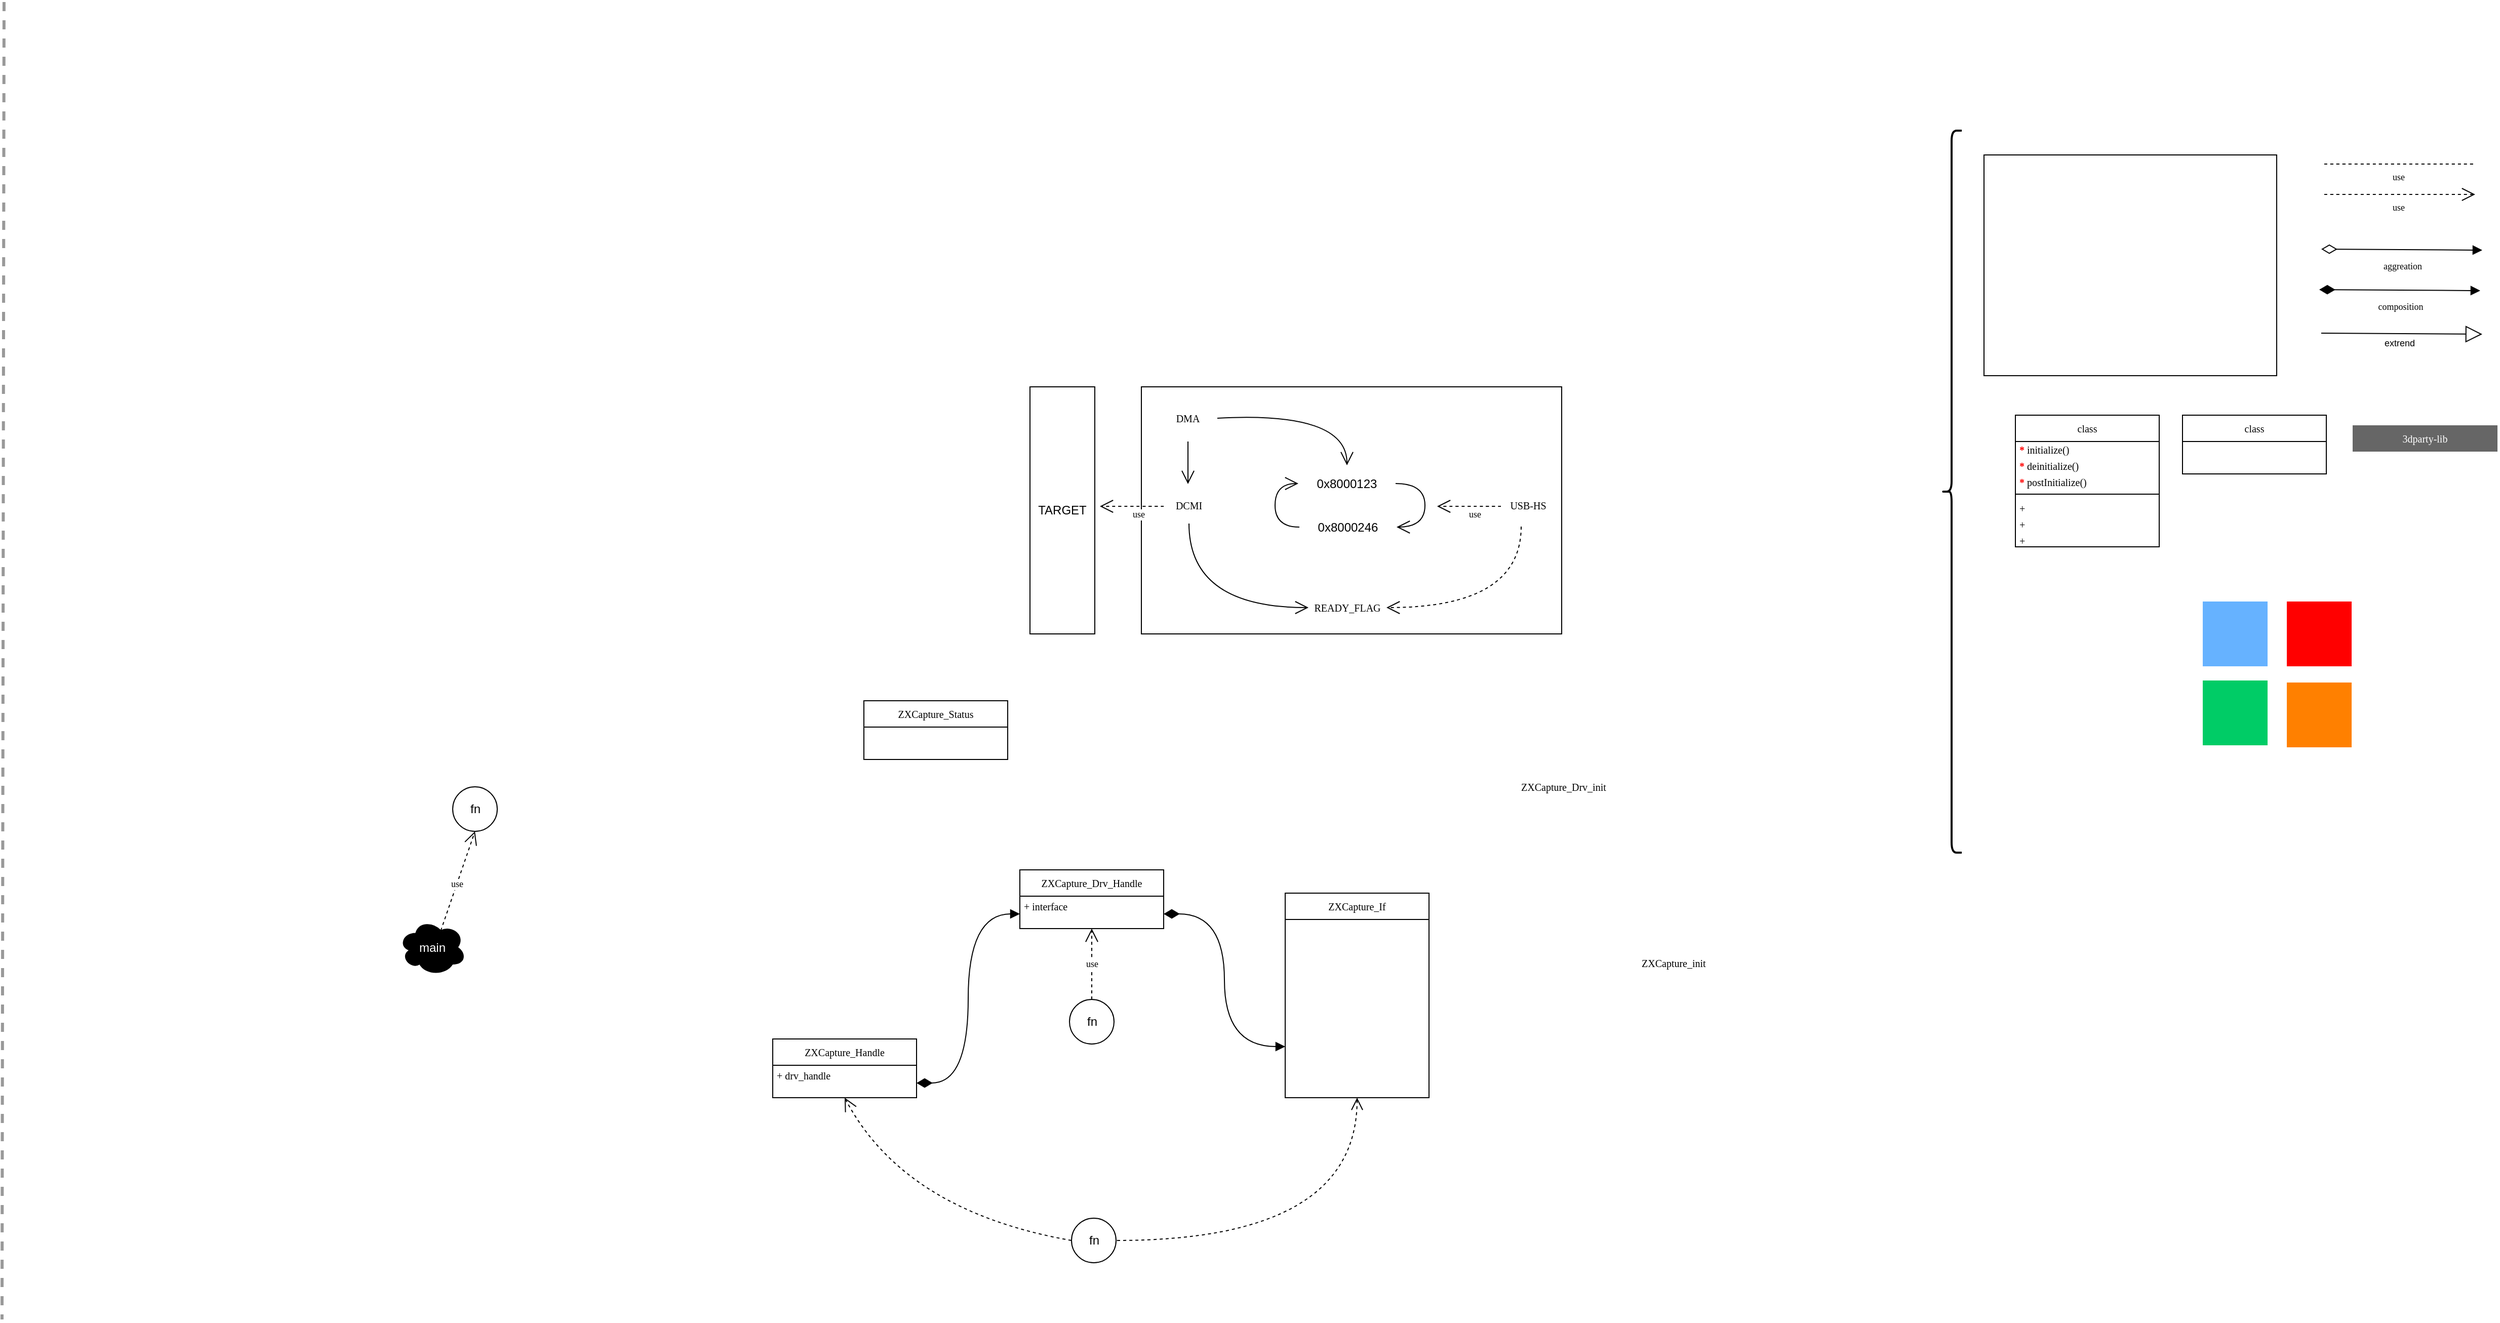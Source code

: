 <mxfile version="21.2.8" type="device">
  <diagram id="9-ScYU7kfe68C4DKRraS" name="Page-1">
    <mxGraphModel dx="438" dy="2028" grid="0" gridSize="10" guides="0" tooltips="0" connect="1" arrows="1" fold="0" page="0" pageScale="1" pageWidth="1169" pageHeight="827" math="0" shadow="0">
      <root>
        <mxCell id="0" />
        <mxCell id="1" parent="0" />
        <mxCell id="GN-Ucxt75YCjXnvT8Nbf-5" value="" style="rounded=0;whiteSpace=wrap;html=1;strokeWidth=1;fillColor=none;fontSize=8;fontFamily=Lucida Console;fontStyle=0;perimeterSpacing=0;glass=0;strokeColor=#000000;allowArrows=0;connectable=1;movable=1;resizable=1;rotatable=1;deletable=1;editable=1;" parent="1" vertex="1">
          <mxGeometry x="2010" y="-678" width="415" height="244" as="geometry" />
        </mxCell>
        <mxCell id="GN-Ucxt75YCjXnvT8Nbf-4" value="&lt;span style=&quot;color: rgb(0, 0, 0); font-family: &amp;quot;Lucida Console&amp;quot;; font-size: 10px; font-style: normal; font-variant-ligatures: normal; font-variant-caps: normal; font-weight: 400; letter-spacing: normal; orphans: 2; text-indent: 0px; text-transform: none; widows: 2; word-spacing: 0px; -webkit-text-stroke-width: 0px; background-color: rgb(255, 255, 255); text-decoration-thickness: initial; text-decoration-style: initial; text-decoration-color: initial; float: none; display: inline !important;&quot;&gt;USB-HS&lt;/span&gt;" style="text;whiteSpace=wrap;html=1;verticalAlign=middle;align=center;" parent="1" vertex="1">
          <mxGeometry x="2363" y="-579" width="58" height="36" as="geometry" />
        </mxCell>
        <mxCell id="Mf-MV1FuLL6bhs2zmzvX-1" value="" style="rounded=0;whiteSpace=wrap;html=1;strokeWidth=1;fillColor=none;fontSize=8;fontFamily=Lucida Console;fontStyle=0;perimeterSpacing=0;glass=0;strokeColor=#000000;allowArrows=0;connectable=1;movable=1;resizable=1;rotatable=1;deletable=1;editable=1;" parent="1" vertex="1">
          <mxGeometry x="2842" y="-907" width="289" height="218" as="geometry" />
        </mxCell>
        <mxCell id="oNCUHkzmY4Tm4qRxMKzp-205" value="use" style="endArrow=open;endFill=0;endSize=11;html=1;startArrow=none;startFill=0;startSize=10;fontSize=9;fontFamily=Lucida Console;fontStyle=0;dashed=1;curved=1;strokeWidth=1;" parent="1" edge="1">
          <mxGeometry x="-0.02" y="-13" width="160" relative="1" as="geometry">
            <mxPoint x="3178" y="-868" as="sourcePoint" />
            <mxPoint x="3327" y="-868" as="targetPoint" />
            <mxPoint as="offset" />
          </mxGeometry>
        </mxCell>
        <mxCell id="oNCUHkzmY4Tm4qRxMKzp-222" value="" style="shape=curlyBracket;whiteSpace=wrap;html=1;rounded=1;strokeColor=#000000;fontSize=23;fontColor=#000000;fillColor=#FFFFFF;strokeWidth=2;" parent="1" vertex="1">
          <mxGeometry x="2800" y="-931" width="20" height="713" as="geometry" />
        </mxCell>
        <mxCell id="oNCUHkzmY4Tm4qRxMKzp-271" value="" style="endArrow=none;html=1;fillColor=#0000FF;gradientColor=none;fontFamily=Lucida Console;fontSize=9;strokeWidth=3;strokeColor=#999999;endFill=0;startArrow=none;startFill=0;rounded=0;dashed=1;movable=1;resizable=1;rotatable=1;deletable=1;editable=1;connectable=1;" parent="1" edge="1">
          <mxGeometry width="50" height="50" relative="1" as="geometry">
            <mxPoint x="887" y="-1058" as="sourcePoint" />
            <mxPoint x="885" y="243" as="targetPoint" />
          </mxGeometry>
        </mxCell>
        <mxCell id="F1eg-vaMN6bukU5fUnCi-1" value="" style="endArrow=diamondThin;endFill=0;endSize=13;html=1;startArrow=block;startFill=1;startSize=7;fontSize=8;fontFamily=Lucida Console;fontStyle=0;" parent="1" edge="1">
          <mxGeometry width="160" relative="1" as="geometry">
            <mxPoint x="3334" y="-813" as="sourcePoint" />
            <mxPoint x="3175" y="-814" as="targetPoint" />
          </mxGeometry>
        </mxCell>
        <mxCell id="F1eg-vaMN6bukU5fUnCi-2" value="aggreation" style="text;html=1;resizable=0;points=[];align=center;verticalAlign=middle;labelBackgroundColor=#ffffff;fontSize=9;fontFamily=Lucida Console;fontStyle=0" parent="F1eg-vaMN6bukU5fUnCi-1" vertex="1" connectable="0">
          <mxGeometry x="-0.339" y="12" relative="1" as="geometry">
            <mxPoint x="-27" y="4" as="offset" />
          </mxGeometry>
        </mxCell>
        <mxCell id="F1eg-vaMN6bukU5fUnCi-5" value="" style="endArrow=diamondThin;endFill=1;endSize=13;html=1;startArrow=block;startFill=1;startSize=7;fontSize=8;fontFamily=Lucida Console;fontStyle=0;" parent="1" edge="1">
          <mxGeometry width="160" relative="1" as="geometry">
            <mxPoint x="3332" y="-773" as="sourcePoint" />
            <mxPoint x="3173" y="-774" as="targetPoint" />
          </mxGeometry>
        </mxCell>
        <mxCell id="F1eg-vaMN6bukU5fUnCi-6" value="composition" style="text;html=1;resizable=0;points=[];align=center;verticalAlign=middle;labelBackgroundColor=#ffffff;fontSize=9;fontFamily=Lucida Console;fontStyle=0" parent="F1eg-vaMN6bukU5fUnCi-5" vertex="1" connectable="0">
          <mxGeometry x="-0.339" y="12" relative="1" as="geometry">
            <mxPoint x="-27" y="4" as="offset" />
          </mxGeometry>
        </mxCell>
        <mxCell id="F1eg-vaMN6bukU5fUnCi-7" value="" style="endArrow=block;endSize=14;endFill=0;html=1;fontSize=10;fontFamily=Lucida Console;fontStyle=0;" parent="1" edge="1">
          <mxGeometry width="160" relative="1" as="geometry">
            <mxPoint x="3175" y="-731" as="sourcePoint" />
            <mxPoint x="3334" y="-730" as="targetPoint" />
          </mxGeometry>
        </mxCell>
        <mxCell id="F1eg-vaMN6bukU5fUnCi-8" value="extrend" style="edgeLabel;html=1;align=center;verticalAlign=middle;resizable=0;points=[];fontSize=9;" parent="F1eg-vaMN6bukU5fUnCi-7" vertex="1" connectable="0">
          <mxGeometry x="0.379" y="-2" relative="1" as="geometry">
            <mxPoint x="-33" y="7" as="offset" />
          </mxGeometry>
        </mxCell>
        <mxCell id="F1eg-vaMN6bukU5fUnCi-9" value="use" style="endArrow=none;endFill=0;endSize=11;html=1;startArrow=none;startFill=0;startSize=10;fontSize=9;fontFamily=Lucida Console;fontStyle=0;dashed=1;curved=1;strokeWidth=1;" parent="1" edge="1">
          <mxGeometry x="-0.02" y="-13" width="160" relative="1" as="geometry">
            <mxPoint x="3178" y="-898" as="sourcePoint" />
            <mxPoint x="3327" y="-898" as="targetPoint" />
            <mxPoint as="offset" />
          </mxGeometry>
        </mxCell>
        <mxCell id="F1eg-vaMN6bukU5fUnCi-18" value="class" style="swimlane;fontStyle=0;childLayout=stackLayout;horizontal=1;startSize=26;horizontalStack=0;resizeParent=1;resizeParentMax=0;resizeLast=0;collapsible=1;marginBottom=0;strokeWidth=1;fontSize=10;fontFamily=Lucida Console;fillColor=#FFFFFF;fontColor=#000000;" parent="1" vertex="1">
          <mxGeometry x="3038" y="-650" width="142" height="58" as="geometry">
            <mxRectangle x="1538" y="-606.5" width="93" height="26" as="alternateBounds" />
          </mxGeometry>
        </mxCell>
        <mxCell id="F1eg-vaMN6bukU5fUnCi-19" value="&amp;nbsp;" style="text;strokeColor=none;fillColor=none;align=left;verticalAlign=top;spacingLeft=4;spacingRight=0;overflow=hidden;rotatable=0;points=[[0,0.5],[1,0.5]];portConstraint=eastwest;strokeWidth=1;fontSize=10;fontFamily=Lucida Console;fontStyle=0;html=1;spacing=0;connectable=0;" parent="F1eg-vaMN6bukU5fUnCi-18" vertex="1">
          <mxGeometry y="26" width="142" height="16" as="geometry" />
        </mxCell>
        <mxCell id="F1eg-vaMN6bukU5fUnCi-20" value="&amp;nbsp;" style="text;strokeColor=none;fillColor=none;align=left;verticalAlign=top;spacingLeft=4;spacingRight=0;overflow=hidden;rotatable=0;points=[[0,0.5],[1,0.5]];portConstraint=eastwest;strokeWidth=1;fontSize=10;fontFamily=Lucida Console;fontStyle=0;html=1;spacing=0;connectable=0;" parent="F1eg-vaMN6bukU5fUnCi-18" vertex="1">
          <mxGeometry y="42" width="142" height="16" as="geometry" />
        </mxCell>
        <mxCell id="F1eg-vaMN6bukU5fUnCi-21" value="3dparty-lib" style="swimlane;fontStyle=0;childLayout=stackLayout;horizontal=1;startSize=26;horizontalStack=0;resizeParent=1;resizeParentMax=0;resizeLast=0;collapsible=1;marginBottom=0;strokeWidth=1;fontSize=10;fontFamily=Lucida Console;fontColor=#FFFFFF;strokeColor=none;fillColor=#666666;" parent="1" vertex="1" collapsed="1">
          <mxGeometry x="3206" y="-640" width="143" height="26" as="geometry">
            <mxRectangle x="5930" y="755" width="168" height="47" as="alternateBounds" />
          </mxGeometry>
        </mxCell>
        <mxCell id="F1eg-vaMN6bukU5fUnCi-22" value="class" style="swimlane;fontStyle=0;childLayout=stackLayout;horizontal=1;startSize=26;horizontalStack=0;resizeParent=1;resizeParentMax=0;resizeLast=0;collapsible=1;marginBottom=0;strokeWidth=1;fontSize=10;fontFamily=Lucida Console;fillColor=#FFFFFF;fontColor=#000000;" parent="1" vertex="1">
          <mxGeometry x="2873" y="-650" width="142" height="130" as="geometry">
            <mxRectangle x="1538" y="-606.5" width="93" height="26" as="alternateBounds" />
          </mxGeometry>
        </mxCell>
        <mxCell id="F1eg-vaMN6bukU5fUnCi-23" value="&lt;font style=&quot;font-size: 10px;&quot; color=&quot;#ff0000&quot;&gt;&lt;b style=&quot;font-size: 10px;&quot;&gt;*&lt;/b&gt;&lt;/font&gt; initialize()" style="text;strokeColor=none;fillColor=none;align=left;verticalAlign=middle;spacingLeft=4;spacingRight=0;overflow=hidden;rotatable=0;points=[[0,0.5],[1,0.5]];portConstraint=eastwest;strokeWidth=1;fontSize=10;fontFamily=Lucida Console;fontStyle=0;html=1;spacing=0;" parent="F1eg-vaMN6bukU5fUnCi-22" vertex="1">
          <mxGeometry y="26" width="142" height="16" as="geometry" />
        </mxCell>
        <mxCell id="F1eg-vaMN6bukU5fUnCi-24" value="&lt;font style=&quot;font-size: 10px;&quot; color=&quot;#ff0000&quot;&gt;&lt;b style=&quot;font-size: 10px;&quot;&gt;*&lt;/b&gt;&lt;/font&gt; deinitialize()" style="text;strokeColor=none;fillColor=none;align=left;verticalAlign=middle;spacingLeft=4;spacingRight=0;overflow=hidden;rotatable=0;points=[[0,0.5],[1,0.5]];portConstraint=eastwest;strokeWidth=1;fontSize=10;fontFamily=Lucida Console;fontStyle=0;html=1;spacing=0;" parent="F1eg-vaMN6bukU5fUnCi-22" vertex="1">
          <mxGeometry y="42" width="142" height="16" as="geometry" />
        </mxCell>
        <mxCell id="F1eg-vaMN6bukU5fUnCi-25" value="&lt;font style=&quot;font-size: 10px;&quot; color=&quot;#ff0000&quot;&gt;&lt;b style=&quot;font-size: 10px;&quot;&gt;*&lt;/b&gt;&lt;/font&gt; postInitialize()" style="text;strokeColor=none;fillColor=none;align=left;verticalAlign=middle;spacingLeft=4;spacingRight=0;overflow=hidden;rotatable=0;points=[[0,0.5],[1,0.5]];portConstraint=eastwest;strokeWidth=1;fontSize=10;fontFamily=Lucida Console;fontStyle=0;html=1;spacing=0;" parent="F1eg-vaMN6bukU5fUnCi-22" vertex="1">
          <mxGeometry y="58" width="142" height="16" as="geometry" />
        </mxCell>
        <mxCell id="F1eg-vaMN6bukU5fUnCi-26" value="" style="line;strokeWidth=1;fillColor=#ffffff;align=left;verticalAlign=middle;spacingTop=-1;spacingLeft=3;spacingRight=3;rotatable=0;labelPosition=right;points=[];portConstraint=eastwest;fontSize=10;fontFamily=Lucida Console;fontStyle=0" parent="F1eg-vaMN6bukU5fUnCi-22" vertex="1">
          <mxGeometry y="74" width="142" height="8" as="geometry" />
        </mxCell>
        <mxCell id="F1eg-vaMN6bukU5fUnCi-27" value="+&amp;nbsp;" style="text;strokeColor=none;fillColor=none;align=left;verticalAlign=top;spacingLeft=4;spacingRight=0;overflow=hidden;rotatable=0;points=[[0,0.5],[1,0.5]];portConstraint=eastwest;fontSize=10;fontFamily=Lucida Console;fontStyle=0;html=1;spacing=0;" parent="F1eg-vaMN6bukU5fUnCi-22" vertex="1">
          <mxGeometry y="82" width="142" height="16" as="geometry" />
        </mxCell>
        <mxCell id="F1eg-vaMN6bukU5fUnCi-28" value="+&amp;nbsp;" style="text;strokeColor=none;fillColor=none;align=left;verticalAlign=top;spacingLeft=4;spacingRight=0;overflow=hidden;rotatable=0;points=[[0,0.5],[1,0.5]];portConstraint=eastwest;strokeWidth=1;fontSize=10;fontFamily=Lucida Console;fontStyle=0;html=1;spacing=0;" parent="F1eg-vaMN6bukU5fUnCi-22" vertex="1">
          <mxGeometry y="98" width="142" height="16" as="geometry" />
        </mxCell>
        <mxCell id="F1eg-vaMN6bukU5fUnCi-29" value="+&amp;nbsp;" style="text;strokeColor=none;fillColor=none;align=left;verticalAlign=top;spacingLeft=4;spacingRight=0;overflow=hidden;rotatable=0;points=[[0,0.5],[1,0.5]];portConstraint=eastwest;strokeWidth=1;fontSize=10;fontFamily=Lucida Console;fontStyle=0;html=1;spacing=0;" parent="F1eg-vaMN6bukU5fUnCi-22" vertex="1">
          <mxGeometry y="114" width="142" height="16" as="geometry" />
        </mxCell>
        <mxCell id="F1eg-vaMN6bukU5fUnCi-78" value="" style="rounded=0;whiteSpace=wrap;html=1;strokeWidth=1;fillColor=#66B2FF;fontSize=8;fontFamily=Lucida Console;fontStyle=0;perimeterSpacing=0;glass=0;strokeColor=none;allowArrows=0;connectable=1;movable=1;resizable=1;rotatable=1;deletable=1;editable=1;" parent="1" vertex="1">
          <mxGeometry x="3058" y="-466" width="64" height="64" as="geometry" />
        </mxCell>
        <mxCell id="F1eg-vaMN6bukU5fUnCi-79" value="" style="rounded=0;whiteSpace=wrap;html=1;strokeWidth=1;fillColor=#FF0000;fontSize=8;fontFamily=Lucida Console;fontStyle=0;perimeterSpacing=0;glass=0;strokeColor=none;allowArrows=0;connectable=1;movable=1;resizable=1;rotatable=1;deletable=1;editable=1;" parent="1" vertex="1">
          <mxGeometry x="3141" y="-466" width="64" height="64" as="geometry" />
        </mxCell>
        <mxCell id="F1eg-vaMN6bukU5fUnCi-80" value="" style="rounded=0;whiteSpace=wrap;html=1;strokeWidth=1;fillColor=#00CC66;fontSize=8;fontFamily=Lucida Console;fontStyle=0;perimeterSpacing=0;glass=0;strokeColor=none;allowArrows=0;connectable=1;movable=1;resizable=1;rotatable=1;deletable=1;editable=1;" parent="1" vertex="1">
          <mxGeometry x="3058" y="-388" width="64" height="64" as="geometry" />
        </mxCell>
        <mxCell id="F1eg-vaMN6bukU5fUnCi-81" value="" style="rounded=0;whiteSpace=wrap;html=1;strokeWidth=1;fillColor=#FF8000;fontSize=8;fontFamily=Lucida Console;fontStyle=0;perimeterSpacing=0;glass=0;strokeColor=none;allowArrows=0;connectable=1;movable=1;resizable=1;rotatable=1;deletable=1;editable=1;" parent="1" vertex="1">
          <mxGeometry x="3141" y="-386" width="64" height="64" as="geometry" />
        </mxCell>
        <mxCell id="EjrDlikkk498uLcJ7KEH-8" value="&lt;span style=&quot;color: rgb(0, 0, 0); font-family: &amp;quot;Lucida Console&amp;quot;; font-size: 10px; font-style: normal; font-variant-ligatures: normal; font-variant-caps: normal; font-weight: 400; letter-spacing: normal; orphans: 2; text-indent: 0px; text-transform: none; widows: 2; word-spacing: 0px; -webkit-text-stroke-width: 0px; background-color: rgb(255, 255, 255); text-decoration-thickness: initial; text-decoration-style: initial; text-decoration-color: initial; float: none; display: inline !important;&quot;&gt;DCMI&lt;/span&gt;" style="text;whiteSpace=wrap;html=1;verticalAlign=middle;align=center;" parent="1" vertex="1">
          <mxGeometry x="2028" y="-579" width="58" height="36" as="geometry" />
        </mxCell>
        <mxCell id="EjrDlikkk498uLcJ7KEH-9" value="&lt;span style=&quot;color: rgb(0, 0, 0); font-family: &amp;quot;Lucida Console&amp;quot;; font-size: 10px; font-style: normal; font-variant-ligatures: normal; font-variant-caps: normal; font-weight: 400; letter-spacing: normal; orphans: 2; text-indent: 0px; text-transform: none; widows: 2; word-spacing: 0px; -webkit-text-stroke-width: 0px; background-color: rgb(255, 255, 255); text-decoration-thickness: initial; text-decoration-style: initial; text-decoration-color: initial; float: none; display: inline !important;&quot;&gt;DMA&lt;/span&gt;" style="text;whiteSpace=wrap;html=1;verticalAlign=middle;align=center;" parent="1" vertex="1">
          <mxGeometry x="2027" y="-665" width="58" height="36" as="geometry" />
        </mxCell>
        <mxCell id="EjrDlikkk498uLcJ7KEH-18" value="" style="endArrow=open;endFill=0;endSize=11;html=1;startArrow=none;startFill=0;startSize=10;fontSize=9;fontFamily=Lucida Console;fontStyle=0;curved=1;strokeWidth=1;" parent="1" edge="1">
          <mxGeometry width="160" relative="1" as="geometry">
            <mxPoint x="2056" y="-624" as="sourcePoint" />
            <mxPoint x="2056" y="-582" as="targetPoint" />
          </mxGeometry>
        </mxCell>
        <mxCell id="EjrDlikkk498uLcJ7KEH-19" value="" style="endArrow=open;endFill=0;endSize=11;html=1;startArrow=none;startFill=0;startSize=10;fontSize=9;fontFamily=Lucida Console;fontStyle=0;curved=1;strokeWidth=1;exitX=1;exitY=0.5;exitDx=0;exitDy=0;entryX=0.5;entryY=0;entryDx=0;entryDy=0;" parent="1" source="EjrDlikkk498uLcJ7KEH-9" target="EW_HQ5GmBRbtXej1Cz0Y-2" edge="1">
          <mxGeometry width="160" relative="1" as="geometry">
            <mxPoint x="2096" y="-620" as="sourcePoint" />
            <mxPoint x="2215" y="-620" as="targetPoint" />
            <Array as="points">
              <mxPoint x="2213" y="-654" />
            </Array>
          </mxGeometry>
        </mxCell>
        <mxCell id="EjrDlikkk498uLcJ7KEH-21" value="&lt;span style=&quot;color: rgb(0, 0, 0); font-family: &amp;quot;Lucida Console&amp;quot;; font-size: 10px; font-style: normal; font-variant-ligatures: normal; font-variant-caps: normal; font-weight: 400; letter-spacing: normal; orphans: 2; text-indent: 0px; text-transform: none; widows: 2; word-spacing: 0px; -webkit-text-stroke-width: 0px; background-color: rgb(255, 255, 255); text-decoration-thickness: initial; text-decoration-style: initial; text-decoration-color: initial; float: none; display: inline !important;&quot;&gt;READY_FLAG&lt;/span&gt;" style="text;whiteSpace=wrap;html=1;verticalAlign=middle;align=center;" parent="1" vertex="1">
          <mxGeometry x="2175" y="-478" width="77" height="36" as="geometry" />
        </mxCell>
        <mxCell id="EjrDlikkk498uLcJ7KEH-22" value="" style="endArrow=open;endFill=0;endSize=11;html=1;startArrow=none;startFill=0;startSize=11;fontSize=9;fontFamily=Lucida Console;fontStyle=0;curved=1;strokeWidth=1;edgeStyle=orthogonalEdgeStyle;entryX=0;entryY=0.5;entryDx=0;entryDy=0;exitX=0.5;exitY=1;exitDx=0;exitDy=0;" parent="1" source="EjrDlikkk498uLcJ7KEH-8" target="EjrDlikkk498uLcJ7KEH-21" edge="1">
          <mxGeometry width="160" relative="1" as="geometry">
            <mxPoint x="2054" y="-508" as="sourcePoint" />
            <mxPoint x="2218.5" y="-263" as="targetPoint" />
          </mxGeometry>
        </mxCell>
        <mxCell id="EjrDlikkk498uLcJ7KEH-23" value="" style="endArrow=open;endFill=0;endSize=11;html=1;startArrow=none;startFill=0;startSize=10;fontSize=9;fontFamily=Lucida Console;fontStyle=0;dashed=1;curved=1;strokeWidth=1;entryX=1;entryY=0.5;entryDx=0;entryDy=0;edgeStyle=orthogonalEdgeStyle;" parent="1" target="EjrDlikkk498uLcJ7KEH-21" edge="1">
          <mxGeometry width="160" relative="1" as="geometry">
            <mxPoint x="2385" y="-540" as="sourcePoint" />
            <mxPoint x="2288" y="-472" as="targetPoint" />
            <Array as="points">
              <mxPoint x="2385" y="-460" />
            </Array>
          </mxGeometry>
        </mxCell>
        <mxCell id="EW_HQ5GmBRbtXej1Cz0Y-1" value="use" style="endArrow=open;endFill=0;endSize=11;html=1;startArrow=none;startFill=0;startSize=10;fontSize=9;fontFamily=Lucida Console;fontStyle=0;dashed=1;curved=1;strokeWidth=1;" parent="1" edge="1">
          <mxGeometry x="-0.206" y="8" width="160" relative="1" as="geometry">
            <mxPoint x="2032" y="-560" as="sourcePoint" />
            <mxPoint x="1969" y="-560" as="targetPoint" />
            <mxPoint as="offset" />
          </mxGeometry>
        </mxCell>
        <mxCell id="EW_HQ5GmBRbtXej1Cz0Y-6" value="" style="group" parent="1" vertex="1" connectable="0">
          <mxGeometry x="2142" y="-600.5" width="148" height="79" as="geometry" />
        </mxCell>
        <mxCell id="EW_HQ5GmBRbtXej1Cz0Y-2" value="0x8000123" style="text;whiteSpace=wrap;html=1;verticalAlign=middle;align=center;" parent="EW_HQ5GmBRbtXej1Cz0Y-6" vertex="1">
          <mxGeometry x="23" width="96" height="36" as="geometry" />
        </mxCell>
        <mxCell id="EW_HQ5GmBRbtXej1Cz0Y-3" value="0x8000246" style="text;whiteSpace=wrap;html=1;verticalAlign=middle;align=center;" parent="EW_HQ5GmBRbtXej1Cz0Y-6" vertex="1">
          <mxGeometry x="24" y="43" width="96" height="36" as="geometry" />
        </mxCell>
        <mxCell id="EW_HQ5GmBRbtXej1Cz0Y-4" value="" style="endArrow=open;endFill=0;endSize=11;html=1;startArrow=none;startFill=0;startSize=10;fontSize=9;fontFamily=Lucida Console;fontStyle=0;curved=1;strokeWidth=1;edgeStyle=orthogonalEdgeStyle;exitX=1;exitY=0.5;exitDx=0;exitDy=0;entryX=1;entryY=0.5;entryDx=0;entryDy=0;" parent="EW_HQ5GmBRbtXej1Cz0Y-6" source="EW_HQ5GmBRbtXej1Cz0Y-2" target="EW_HQ5GmBRbtXej1Cz0Y-3" edge="1">
          <mxGeometry width="160" relative="1" as="geometry">
            <mxPoint x="118" y="16" as="sourcePoint" />
            <mxPoint x="150" y="56" as="targetPoint" />
            <Array as="points">
              <mxPoint x="148" y="18" />
              <mxPoint x="148" y="61" />
            </Array>
          </mxGeometry>
        </mxCell>
        <mxCell id="EW_HQ5GmBRbtXej1Cz0Y-5" value="" style="endArrow=open;endFill=0;endSize=11;html=1;startArrow=none;startFill=0;startSize=10;fontSize=9;fontFamily=Lucida Console;fontStyle=0;strokeWidth=1;edgeStyle=orthogonalEdgeStyle;curved=1;entryX=0;entryY=0.5;entryDx=0;entryDy=0;exitX=0;exitY=0.5;exitDx=0;exitDy=0;" parent="EW_HQ5GmBRbtXej1Cz0Y-6" source="EW_HQ5GmBRbtXej1Cz0Y-3" target="EW_HQ5GmBRbtXej1Cz0Y-2" edge="1">
          <mxGeometry width="160" relative="1" as="geometry">
            <mxPoint x="28" y="62" as="sourcePoint" />
            <mxPoint x="-9" y="21" as="targetPoint" />
            <Array as="points">
              <mxPoint y="61" />
              <mxPoint y="18" />
            </Array>
          </mxGeometry>
        </mxCell>
        <mxCell id="EW_HQ5GmBRbtXej1Cz0Y-9" value="TARGET" style="rounded=0;whiteSpace=wrap;html=1;strokeWidth=1;fillColor=none;fontSize=12;fontFamily=Helvetica;fontStyle=0;perimeterSpacing=0;glass=0;strokeColor=#000000;allowArrows=0;connectable=1;movable=1;resizable=1;rotatable=1;deletable=1;editable=1;" parent="1" vertex="1">
          <mxGeometry x="1900" y="-678" width="64" height="244" as="geometry" />
        </mxCell>
        <mxCell id="uq8wiEYWMmZtZDBN8XcQ-1" value="use" style="endArrow=open;endFill=0;endSize=11;html=1;startArrow=none;startFill=0;startSize=10;fontSize=9;fontFamily=Lucida Console;fontStyle=0;dashed=1;curved=1;strokeWidth=1;" parent="1" edge="1">
          <mxGeometry x="-0.175" y="8" width="160" relative="1" as="geometry">
            <mxPoint x="2365" y="-560" as="sourcePoint" />
            <mxPoint x="2302" y="-560" as="targetPoint" />
            <mxPoint as="offset" />
          </mxGeometry>
        </mxCell>
        <mxCell id="uq8wiEYWMmZtZDBN8XcQ-2" value="ZXCapture_Status" style="swimlane;fontStyle=0;childLayout=stackLayout;horizontal=1;startSize=26;horizontalStack=0;resizeParent=1;resizeParentMax=0;resizeLast=0;collapsible=1;marginBottom=0;strokeWidth=1;fontSize=10;fontFamily=Lucida Console;fillColor=#FFFFFF;fontColor=#000000;" parent="1" vertex="1">
          <mxGeometry x="1736" y="-368" width="142" height="58" as="geometry">
            <mxRectangle x="1538" y="-606.5" width="93" height="26" as="alternateBounds" />
          </mxGeometry>
        </mxCell>
        <mxCell id="uq8wiEYWMmZtZDBN8XcQ-3" value="&amp;nbsp;" style="text;strokeColor=none;fillColor=none;align=left;verticalAlign=top;spacingLeft=4;spacingRight=0;overflow=hidden;rotatable=0;points=[[0,0.5],[1,0.5]];portConstraint=eastwest;strokeWidth=1;fontSize=10;fontFamily=Lucida Console;fontStyle=0;html=1;spacing=0;connectable=0;" parent="uq8wiEYWMmZtZDBN8XcQ-2" vertex="1">
          <mxGeometry y="26" width="142" height="16" as="geometry" />
        </mxCell>
        <mxCell id="uq8wiEYWMmZtZDBN8XcQ-4" value="&amp;nbsp;" style="text;strokeColor=none;fillColor=none;align=left;verticalAlign=top;spacingLeft=4;spacingRight=0;overflow=hidden;rotatable=0;points=[[0,0.5],[1,0.5]];portConstraint=eastwest;strokeWidth=1;fontSize=10;fontFamily=Lucida Console;fontStyle=0;html=1;spacing=0;connectable=0;" parent="uq8wiEYWMmZtZDBN8XcQ-2" vertex="1">
          <mxGeometry y="42" width="142" height="16" as="geometry" />
        </mxCell>
        <mxCell id="uq8wiEYWMmZtZDBN8XcQ-5" value="ZXCapture_If" style="swimlane;fontStyle=0;childLayout=stackLayout;horizontal=1;startSize=26;horizontalStack=0;resizeParent=1;resizeParentMax=0;resizeLast=0;collapsible=1;marginBottom=0;strokeWidth=1;fontSize=10;fontFamily=Lucida Console;fillColor=#FFFFFF;fontColor=#000000;" parent="1" vertex="1">
          <mxGeometry x="2152" y="-178" width="142" height="202" as="geometry">
            <mxRectangle x="1538" y="-606.5" width="93" height="26" as="alternateBounds" />
          </mxGeometry>
        </mxCell>
        <mxCell id="uq8wiEYWMmZtZDBN8XcQ-6" value="&amp;nbsp;" style="text;strokeColor=none;fillColor=none;align=left;verticalAlign=top;spacingLeft=4;spacingRight=0;overflow=hidden;rotatable=0;points=[[0,0.5],[1,0.5]];portConstraint=eastwest;strokeWidth=1;fontSize=10;fontFamily=Lucida Console;fontStyle=0;html=1;spacing=0;connectable=0;" parent="uq8wiEYWMmZtZDBN8XcQ-5" vertex="1">
          <mxGeometry y="26" width="142" height="16" as="geometry" />
        </mxCell>
        <mxCell id="uq8wiEYWMmZtZDBN8XcQ-7" value="&amp;nbsp;" style="text;strokeColor=none;fillColor=none;align=left;verticalAlign=top;spacingLeft=4;spacingRight=0;overflow=hidden;rotatable=0;points=[[0,0.5],[1,0.5]];portConstraint=eastwest;strokeWidth=1;fontSize=10;fontFamily=Lucida Console;fontStyle=0;html=1;spacing=0;connectable=0;" parent="uq8wiEYWMmZtZDBN8XcQ-5" vertex="1">
          <mxGeometry y="42" width="142" height="16" as="geometry" />
        </mxCell>
        <mxCell id="dm_fdeFVhVnj5mGUBECC-9" value="&amp;nbsp;" style="text;strokeColor=none;fillColor=none;align=left;verticalAlign=top;spacingLeft=4;spacingRight=0;overflow=hidden;rotatable=0;points=[[0,0.5],[1,0.5]];portConstraint=eastwest;strokeWidth=1;fontSize=10;fontFamily=Lucida Console;fontStyle=0;html=1;spacing=0;connectable=0;" vertex="1" parent="uq8wiEYWMmZtZDBN8XcQ-5">
          <mxGeometry y="58" width="142" height="16" as="geometry" />
        </mxCell>
        <mxCell id="dm_fdeFVhVnj5mGUBECC-10" value="&amp;nbsp;" style="text;strokeColor=none;fillColor=none;align=left;verticalAlign=top;spacingLeft=4;spacingRight=0;overflow=hidden;rotatable=0;points=[[0,0.5],[1,0.5]];portConstraint=eastwest;strokeWidth=1;fontSize=10;fontFamily=Lucida Console;fontStyle=0;html=1;spacing=0;connectable=0;" vertex="1" parent="uq8wiEYWMmZtZDBN8XcQ-5">
          <mxGeometry y="74" width="142" height="16" as="geometry" />
        </mxCell>
        <mxCell id="dm_fdeFVhVnj5mGUBECC-11" value="&amp;nbsp;" style="text;strokeColor=none;fillColor=none;align=left;verticalAlign=top;spacingLeft=4;spacingRight=0;overflow=hidden;rotatable=0;points=[[0,0.5],[1,0.5]];portConstraint=eastwest;strokeWidth=1;fontSize=10;fontFamily=Lucida Console;fontStyle=0;html=1;spacing=0;connectable=0;" vertex="1" parent="uq8wiEYWMmZtZDBN8XcQ-5">
          <mxGeometry y="90" width="142" height="16" as="geometry" />
        </mxCell>
        <mxCell id="dm_fdeFVhVnj5mGUBECC-12" value="&amp;nbsp;" style="text;strokeColor=none;fillColor=none;align=left;verticalAlign=top;spacingLeft=4;spacingRight=0;overflow=hidden;rotatable=0;points=[[0,0.5],[1,0.5]];portConstraint=eastwest;strokeWidth=1;fontSize=10;fontFamily=Lucida Console;fontStyle=0;html=1;spacing=0;connectable=0;" vertex="1" parent="uq8wiEYWMmZtZDBN8XcQ-5">
          <mxGeometry y="106" width="142" height="16" as="geometry" />
        </mxCell>
        <mxCell id="dm_fdeFVhVnj5mGUBECC-13" value="&amp;nbsp;" style="text;strokeColor=none;fillColor=none;align=left;verticalAlign=top;spacingLeft=4;spacingRight=0;overflow=hidden;rotatable=0;points=[[0,0.5],[1,0.5]];portConstraint=eastwest;strokeWidth=1;fontSize=10;fontFamily=Lucida Console;fontStyle=0;html=1;spacing=0;connectable=0;" vertex="1" parent="uq8wiEYWMmZtZDBN8XcQ-5">
          <mxGeometry y="122" width="142" height="16" as="geometry" />
        </mxCell>
        <mxCell id="dm_fdeFVhVnj5mGUBECC-14" value="&amp;nbsp;" style="text;strokeColor=none;fillColor=none;align=left;verticalAlign=top;spacingLeft=4;spacingRight=0;overflow=hidden;rotatable=0;points=[[0,0.5],[1,0.5]];portConstraint=eastwest;strokeWidth=1;fontSize=10;fontFamily=Lucida Console;fontStyle=0;html=1;spacing=0;connectable=0;" vertex="1" parent="uq8wiEYWMmZtZDBN8XcQ-5">
          <mxGeometry y="138" width="142" height="16" as="geometry" />
        </mxCell>
        <mxCell id="dm_fdeFVhVnj5mGUBECC-15" value="&amp;nbsp;" style="text;strokeColor=none;fillColor=none;align=left;verticalAlign=top;spacingLeft=4;spacingRight=0;overflow=hidden;rotatable=0;points=[[0,0.5],[1,0.5]];portConstraint=eastwest;strokeWidth=1;fontSize=10;fontFamily=Lucida Console;fontStyle=0;html=1;spacing=0;connectable=0;" vertex="1" parent="uq8wiEYWMmZtZDBN8XcQ-5">
          <mxGeometry y="154" width="142" height="16" as="geometry" />
        </mxCell>
        <mxCell id="dm_fdeFVhVnj5mGUBECC-16" value="&amp;nbsp;" style="text;strokeColor=none;fillColor=none;align=left;verticalAlign=top;spacingLeft=4;spacingRight=0;overflow=hidden;rotatable=0;points=[[0,0.5],[1,0.5]];portConstraint=eastwest;strokeWidth=1;fontSize=10;fontFamily=Lucida Console;fontStyle=0;html=1;spacing=0;connectable=0;" vertex="1" parent="uq8wiEYWMmZtZDBN8XcQ-5">
          <mxGeometry y="170" width="142" height="16" as="geometry" />
        </mxCell>
        <mxCell id="dm_fdeFVhVnj5mGUBECC-17" value="&amp;nbsp;" style="text;strokeColor=none;fillColor=none;align=left;verticalAlign=top;spacingLeft=4;spacingRight=0;overflow=hidden;rotatable=0;points=[[0,0.5],[1,0.5]];portConstraint=eastwest;strokeWidth=1;fontSize=10;fontFamily=Lucida Console;fontStyle=0;html=1;spacing=0;connectable=0;" vertex="1" parent="uq8wiEYWMmZtZDBN8XcQ-5">
          <mxGeometry y="186" width="142" height="16" as="geometry" />
        </mxCell>
        <mxCell id="uq8wiEYWMmZtZDBN8XcQ-8" value="ZXCapture_Handle" style="swimlane;fontStyle=0;childLayout=stackLayout;horizontal=1;startSize=26;horizontalStack=0;resizeParent=1;resizeParentMax=0;resizeLast=0;collapsible=1;marginBottom=0;strokeWidth=1;fontSize=10;fontFamily=Lucida Console;fillColor=#FFFFFF;fontColor=#000000;" parent="1" vertex="1">
          <mxGeometry x="1646" y="-34" width="142" height="58" as="geometry">
            <mxRectangle x="1538" y="-606.5" width="93" height="26" as="alternateBounds" />
          </mxGeometry>
        </mxCell>
        <mxCell id="uq8wiEYWMmZtZDBN8XcQ-9" value="+ drv_handle" style="text;strokeColor=none;fillColor=none;align=left;verticalAlign=top;spacingLeft=4;spacingRight=0;overflow=hidden;rotatable=0;points=[[0,0.5],[1,0.5]];portConstraint=eastwest;strokeWidth=1;fontSize=10;fontFamily=Lucida Console;fontStyle=0;html=1;spacing=0;connectable=0;" parent="uq8wiEYWMmZtZDBN8XcQ-8" vertex="1">
          <mxGeometry y="26" width="142" height="16" as="geometry" />
        </mxCell>
        <mxCell id="uq8wiEYWMmZtZDBN8XcQ-10" value="&amp;nbsp;" style="text;strokeColor=none;fillColor=none;align=left;verticalAlign=top;spacingLeft=4;spacingRight=0;overflow=hidden;rotatable=0;points=[[0,0.5],[1,0.5]];portConstraint=eastwest;strokeWidth=1;fontSize=10;fontFamily=Lucida Console;fontStyle=0;html=1;spacing=0;connectable=0;" parent="uq8wiEYWMmZtZDBN8XcQ-8" vertex="1">
          <mxGeometry y="42" width="142" height="16" as="geometry" />
        </mxCell>
        <mxCell id="uq8wiEYWMmZtZDBN8XcQ-14" value="ZXCapture_Drv_Handle" style="swimlane;fontStyle=0;childLayout=stackLayout;horizontal=1;startSize=26;horizontalStack=0;resizeParent=1;resizeParentMax=0;resizeLast=0;collapsible=1;marginBottom=0;strokeWidth=1;fontSize=10;fontFamily=Lucida Console;fillColor=#FFFFFF;fontColor=#000000;" parent="1" vertex="1">
          <mxGeometry x="1890" y="-201" width="142" height="58" as="geometry">
            <mxRectangle x="1538" y="-606.5" width="93" height="26" as="alternateBounds" />
          </mxGeometry>
        </mxCell>
        <mxCell id="uq8wiEYWMmZtZDBN8XcQ-15" value="+ interface" style="text;strokeColor=none;fillColor=none;align=left;verticalAlign=top;spacingLeft=4;spacingRight=0;overflow=hidden;rotatable=0;points=[[0,0.5],[1,0.5]];portConstraint=eastwest;strokeWidth=1;fontSize=10;fontFamily=Lucida Console;fontStyle=0;html=1;spacing=0;connectable=0;" parent="uq8wiEYWMmZtZDBN8XcQ-14" vertex="1">
          <mxGeometry y="26" width="142" height="16" as="geometry" />
        </mxCell>
        <mxCell id="uq8wiEYWMmZtZDBN8XcQ-16" value="&amp;nbsp;" style="text;strokeColor=none;fillColor=none;align=left;verticalAlign=top;spacingLeft=4;spacingRight=0;overflow=hidden;rotatable=0;points=[[0,0.5],[1,0.5]];portConstraint=eastwest;strokeWidth=1;fontSize=10;fontFamily=Lucida Console;fontStyle=0;html=1;spacing=0;connectable=0;" parent="uq8wiEYWMmZtZDBN8XcQ-14" vertex="1">
          <mxGeometry y="42" width="142" height="16" as="geometry" />
        </mxCell>
        <mxCell id="uq8wiEYWMmZtZDBN8XcQ-20" value="fn" style="shape=mxgraph.electrical.abstract.function;html=1;shadow=0;dashed=0;align=center;strokeWidth=1;fontSize=12;" parent="1" vertex="1">
          <mxGeometry x="1941" y="143" width="44" height="44" as="geometry" />
        </mxCell>
        <mxCell id="uq8wiEYWMmZtZDBN8XcQ-21" value="fn" style="shape=mxgraph.electrical.abstract.function;html=1;shadow=0;dashed=0;align=center;strokeWidth=1;fontSize=12;" parent="1" vertex="1">
          <mxGeometry x="1939" y="-73" width="44" height="44" as="geometry" />
        </mxCell>
        <mxCell id="uq8wiEYWMmZtZDBN8XcQ-24" value="" style="endArrow=none;endFill=0;endSize=11;html=1;startArrow=open;startFill=0;startSize=10;fontSize=9;fontFamily=Lucida Console;fontStyle=0;dashed=1;curved=1;strokeWidth=1;entryX=1;entryY=0.5;entryDx=0;entryDy=0;exitX=0.5;exitY=1;exitDx=0;exitDy=0;entryPerimeter=0;edgeStyle=orthogonalEdgeStyle;" parent="1" source="uq8wiEYWMmZtZDBN8XcQ-5" target="uq8wiEYWMmZtZDBN8XcQ-20" edge="1">
          <mxGeometry x="-0.04" y="-19" width="160" relative="1" as="geometry">
            <mxPoint x="2156" y="-47" as="sourcePoint" />
            <mxPoint x="2153" y="-106" as="targetPoint" />
            <mxPoint as="offset" />
          </mxGeometry>
        </mxCell>
        <mxCell id="uq8wiEYWMmZtZDBN8XcQ-25" value="" style="endArrow=open;endFill=0;endSize=11;html=1;startArrow=none;startFill=0;startSize=10;fontSize=9;fontFamily=Lucida Console;fontStyle=0;dashed=1;curved=1;strokeWidth=1;entryX=0.5;entryY=1;entryDx=0;entryDy=0;exitX=0;exitY=0.5;exitDx=0;exitDy=0;exitPerimeter=0;" parent="1" source="uq8wiEYWMmZtZDBN8XcQ-20" target="uq8wiEYWMmZtZDBN8XcQ-8" edge="1">
          <mxGeometry x="-0.054" width="160" relative="1" as="geometry">
            <mxPoint x="2166" y="-37" as="sourcePoint" />
            <mxPoint x="2163" y="-96" as="targetPoint" />
            <mxPoint as="offset" />
            <Array as="points">
              <mxPoint x="1776" y="136" />
            </Array>
          </mxGeometry>
        </mxCell>
        <mxCell id="uq8wiEYWMmZtZDBN8XcQ-26" value="use" style="endArrow=open;endFill=0;endSize=11;html=1;startArrow=none;startFill=0;startSize=10;fontSize=9;fontFamily=Lucida Console;fontStyle=0;dashed=1;curved=1;strokeWidth=1;exitX=0.5;exitY=0;exitDx=0;exitDy=0;exitPerimeter=0;entryX=0.5;entryY=1;entryDx=0;entryDy=0;" parent="1" source="uq8wiEYWMmZtZDBN8XcQ-21" target="uq8wiEYWMmZtZDBN8XcQ-14" edge="1">
          <mxGeometry width="160" relative="1" as="geometry">
            <mxPoint x="2176" y="-27" as="sourcePoint" />
            <mxPoint x="2230" y="92" as="targetPoint" />
            <mxPoint as="offset" />
          </mxGeometry>
        </mxCell>
        <mxCell id="uq8wiEYWMmZtZDBN8XcQ-29" value="" style="endArrow=diamondThin;endFill=1;endSize=13;html=1;startArrow=block;startFill=1;startSize=7;fontSize=8;fontFamily=Lucida Console;fontStyle=0;entryX=1;entryY=0.75;entryDx=0;entryDy=0;exitX=0;exitY=0.75;exitDx=0;exitDy=0;edgeStyle=orthogonalEdgeStyle;curved=1;" parent="1" source="uq8wiEYWMmZtZDBN8XcQ-5" target="uq8wiEYWMmZtZDBN8XcQ-14" edge="1">
          <mxGeometry width="160" relative="1" as="geometry">
            <mxPoint x="2203" y="-173" as="sourcePoint" />
            <mxPoint x="2198" y="-220" as="targetPoint" />
          </mxGeometry>
        </mxCell>
        <mxCell id="uq8wiEYWMmZtZDBN8XcQ-31" value="" style="endArrow=diamondThin;endFill=1;endSize=13;html=1;startArrow=block;startFill=1;startSize=7;fontSize=8;fontFamily=Lucida Console;fontStyle=0;edgeStyle=orthogonalEdgeStyle;curved=1;entryX=1;entryY=0.75;entryDx=0;entryDy=0;exitX=0;exitY=0.75;exitDx=0;exitDy=0;" parent="1" source="uq8wiEYWMmZtZDBN8XcQ-14" target="uq8wiEYWMmZtZDBN8XcQ-8" edge="1">
          <mxGeometry width="160" relative="1" as="geometry">
            <mxPoint x="2044" y="-101" as="sourcePoint" />
            <mxPoint x="2236" y="-226.51" as="targetPoint" />
          </mxGeometry>
        </mxCell>
        <mxCell id="uq8wiEYWMmZtZDBN8XcQ-34" value="&lt;span style=&quot;color: rgb(0, 0, 0); font-family: &amp;quot;Lucida Console&amp;quot;; font-size: 10px; font-style: normal; font-variant-ligatures: normal; font-variant-caps: normal; font-weight: 400; letter-spacing: normal; orphans: 2; text-indent: 0px; text-transform: none; widows: 2; word-spacing: 0px; -webkit-text-stroke-width: 0px; background-color: rgb(255, 255, 255); text-decoration-thickness: initial; text-decoration-style: initial; text-decoration-color: initial; float: none; display: inline !important;&quot;&gt;ZXCapture_Drv_init&lt;/span&gt;" style="text;whiteSpace=wrap;html=1;verticalAlign=middle;align=left;spacing=8;" parent="1" vertex="1">
          <mxGeometry x="2376.997" y="-301" width="136" height="36" as="geometry" />
        </mxCell>
        <mxCell id="uq8wiEYWMmZtZDBN8XcQ-35" value="&lt;span style=&quot;color: rgb(0, 0, 0); font-family: &amp;quot;Lucida Console&amp;quot;; font-size: 10px; font-style: normal; font-variant-ligatures: normal; font-variant-caps: normal; font-weight: 400; letter-spacing: normal; orphans: 2; text-indent: 0px; text-transform: none; widows: 2; word-spacing: 0px; -webkit-text-stroke-width: 0px; background-color: rgb(255, 255, 255); text-decoration-thickness: initial; text-decoration-style: initial; text-decoration-color: initial; float: none; display: inline !important;&quot;&gt;ZXCapture_init&lt;/span&gt;" style="text;whiteSpace=wrap;html=1;verticalAlign=middle;align=left;spacing=8;" parent="1" vertex="1">
          <mxGeometry x="2495.997" y="-127" width="136" height="36" as="geometry" />
        </mxCell>
        <mxCell id="uq8wiEYWMmZtZDBN8XcQ-36" value="&lt;span style=&quot;background-color: rgb(0, 0, 0);&quot;&gt;&lt;font color=&quot;#ffffff&quot;&gt;main&lt;/font&gt;&lt;/span&gt;" style="ellipse;shape=cloud;whiteSpace=wrap;html=1;fillColor=#000000;" parent="1" vertex="1">
          <mxGeometry x="1277" y="-152" width="66" height="55" as="geometry" />
        </mxCell>
        <mxCell id="dm_fdeFVhVnj5mGUBECC-18" value="fn" style="shape=mxgraph.electrical.abstract.function;html=1;shadow=0;dashed=0;align=center;strokeWidth=1;fontSize=12;" vertex="1" parent="1">
          <mxGeometry x="1330" y="-283" width="44" height="44" as="geometry" />
        </mxCell>
        <mxCell id="dm_fdeFVhVnj5mGUBECC-20" value="use" style="endArrow=open;endFill=0;endSize=11;html=1;startArrow=none;startFill=0;startSize=10;fontSize=9;fontFamily=Lucida Console;fontStyle=0;dashed=1;curved=1;strokeWidth=1;entryX=0.5;entryY=1;entryDx=0;entryDy=0;exitX=0.625;exitY=0.2;exitDx=0;exitDy=0;exitPerimeter=0;entryPerimeter=0;" edge="1" parent="1" source="uq8wiEYWMmZtZDBN8XcQ-36" target="dm_fdeFVhVnj5mGUBECC-18">
          <mxGeometry x="-0.056" width="160" relative="1" as="geometry">
            <mxPoint x="1503" y="-242" as="sourcePoint" />
            <mxPoint x="1530" y="-439" as="targetPoint" />
            <mxPoint as="offset" />
          </mxGeometry>
        </mxCell>
      </root>
    </mxGraphModel>
  </diagram>
</mxfile>
